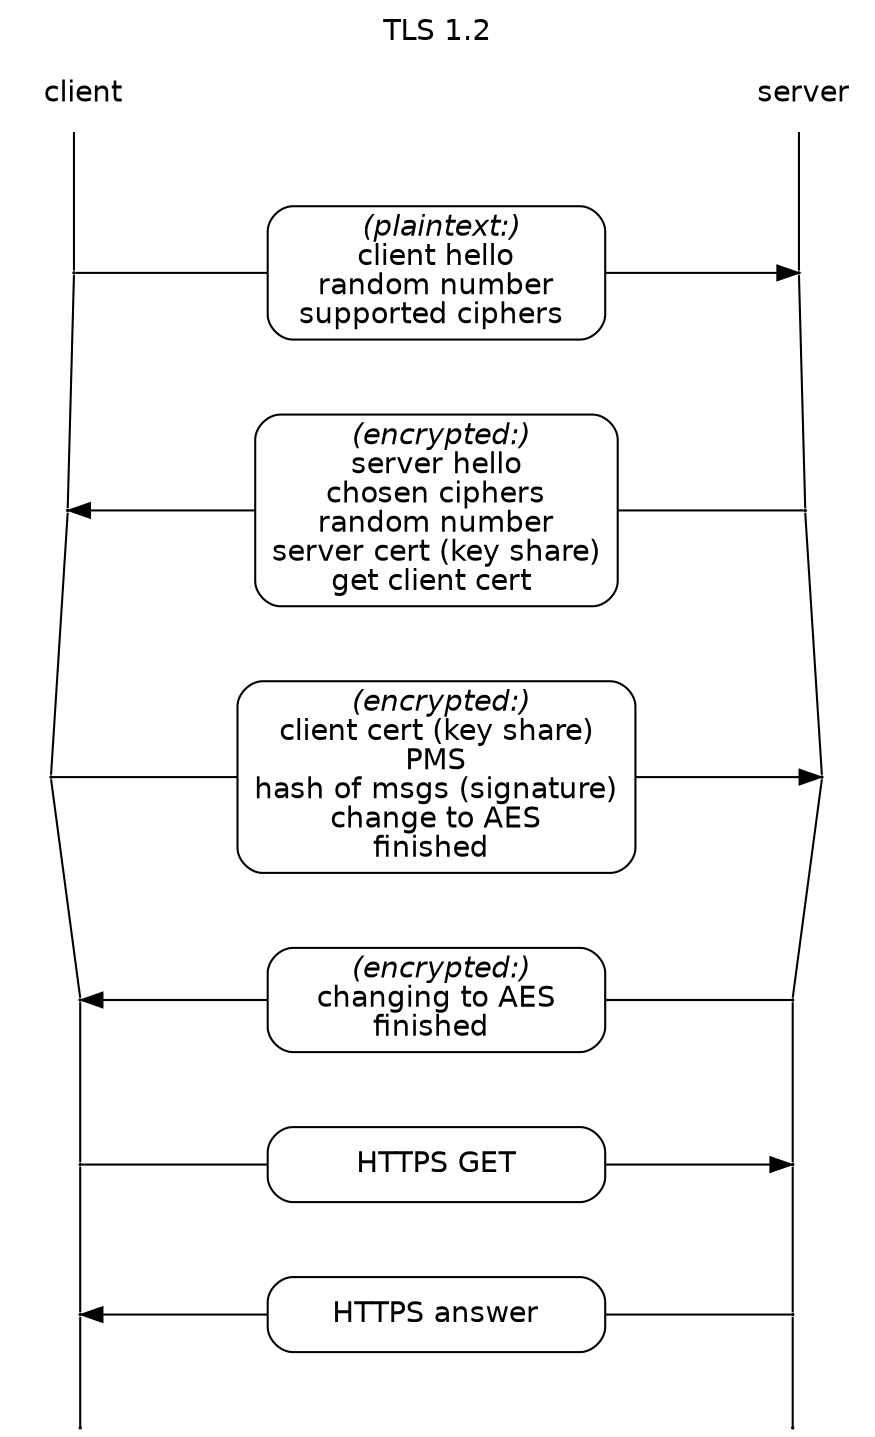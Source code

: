 digraph tls_1_2 {
    labelloc="t";
    label="TLS 1.2";

    graph [fontname="Helvetica"];
    node [fontname="Helvetica"];
    edge [fontname="Helvetica",labelOverlay=true,minlen=5];
    rankdir="TB";

    subgraph other_line {
        node [fontname="Helvetica",shape=point,style=rounded,width=0.01];
        edge [minlen=1];
        rank=TB;
        client [shape=none,image="./terminal.svg",fill=white,label="\ \ client"];
        client -> c1 [arrowhead=none];
        c1 -> c2 [arrowhead=none];
        c2 -> c3 [arrowhead=none];
        c3 -> c4 [arrowhead=none];
        c4 -> c5 [arrowhead=none];
        c5 -> c6 [arrowhead=none];
        c6 -> c7 [arrowhead=none];
        //{rank=same o1 o2 o3 o4 o5 o6 o7 o8 o9 o10 o11 o12 o13 o14 o15 o16 o17 o18 o19 o20}
    }

    subgraph message_line {
        node [fontname="Helvetica",shape=box,style=rounded,width=2.25];
        edge [minlen=1];
        rank=TB;
        m1 [label=< <i>(plaintext:)</i><br/>client hello<br/>random number<br/>supported ciphers >];
        m2 [label=< <i>(encrypted:)</i><br/>server hello<br/>chosen ciphers<br/>random number<br/>server cert (key share)<br/>get client cert >];
        m3 [label=< <i>(encrypted:)</i><br/>client cert (key share)<br/>PMS<br/>hash of msgs (signature)<br/>change to AES<br/>finished >]
        m4 [label=< <i>(encrypted:)</i><br/>changing to AES<br/>finished >]
        m5 [label=< HTTPS GET >]
        m6 [label=< HTTPS answer >]
        m1 -> m2 [arrowhead=none,style=invis];
        m2 -> m3 [arrowhead=none,style=invis];
        m3 -> m4 [arrowhead=none,style=invis];
        m4 -> m5 [arrowhead=none,style=invis];
        m5 -> m6 [arrowhead=none,style=invis];
        //m6 -> m7 [arrowhead=none,style=invis];
    }

    subgraph terminal_line {
        node [fontname="Helvetica",shape=point,style=rounded,width=0.01];
        edge [minlen=1];
        rank=TB;
        server [shape=none,image="./terminal.svg",fill=white,label="\ server"];
        server -> s1 [arrowhead=none];
        s1 -> s2 [arrowhead=none];
        s2 -> s3 [arrowhead=none];
        s3 -> s4 [arrowhead=none];
        s4 -> s5 [arrowhead=none];
        s5 -> s6 [arrowhead=none];
        s6 -> s7 [arrowhead=none];
    }

    c1 -> m1 [arrowhead=none];
    m1 -> s1 [];
    c2 -> m2 [arrowhead=none,arrowtail=normal,dir=both];
    m2 -> s2 [arrowhead=none];
    c3 -> m3 [arrowhead=none];
    m3 -> s3 [];
    c4 -> m4 [arrowhead=none,arrowtail=normal,dir=both];
    m4 -> s4 [arrowhead=none];
    c5 -> m5 [arrowhead=none];
    m5 -> s5 [];
    c6 -> m6 [arrowhead=none,arrowtail=normal,dir=both];
    m6 -> s6 [arrowhead=none];

    {rank=same c1 m1 s1}
    {rank=same c2 m2 s2}
    {rank=same c3 m3 s3}
    {rank=same c4 m4 s4}
    {rank=same c5 m5 s5}
    {rank=same c6 m6 s6}
    {rank=same c7 s7}

}


digraph tls_1_3 {
    labelloc="t";
    label="TLS 1.3";

    graph [fontname="Helvetica"];
    node [fontname="Helvetica"];
    edge [fontname="Helvetica",labelOverlay=true,minlen=5];
    rankdir="TB";

    subgraph other_line {
        node [fontname="Helvetica",shape=point,style=rounded,width=0.01];
        edge [minlen=1];
        rank=TB;
        client [shape=none,image="./terminal.svg",fill=white,label="\ \ client"];
        client -> c1 [arrowhead=none];
        c1 -> c2 [arrowhead=none];
        c2 -> c3 [arrowhead=none];
        c3 -> c4 [arrowhead=none];
        c4 -> c5 [arrowhead=none];
        //{rank=same o1 o2 o3 o4 o5 o6 o7 o8 o9 o10 o11 o12 o13 o14 o15 o16 o17 o18 o19 o20}
    }

    subgraph message_line {
        node [fontname="Helvetica",shape=box,style=rounded,width=2.25];
        edge [minlen=1];
        rank=TB;
        m1 [label=< client hello<br/>supported ciphers<br/>key share >];
        m2 [label=< server hello<br/>chosen cipher<br/>key share<br/>certificate<br/>signature<br/>finished >];
        m3 [label=< finished<br/>HTTPS GET >]
        m4 [label=< HTTPS answer >]
        m1 -> m2 [arrowhead=none,style=invis];
        m2 -> m3 [arrowhead=none,style=invis];
        m3 -> m4 [arrowhead=none,style=invis];
        //m6 -> m7 [arrowhead=none,style=invis];
    }

    subgraph terminal_line {
        node [fontname="Helvetica",shape=point,style=rounded,width=0.01];
        edge [minlen=1];
        rank=TB;
        server [shape=none,image="./terminal.svg",fill=white,label="\ server"];
        server -> s1 [arrowhead=none];
        s1 -> s2 [arrowhead=none];
        s2 -> s3 [arrowhead=none];
        s3 -> s4 [arrowhead=none];
        s4 -> s5 [arrowhead=none];
    }

    c1 -> m1 [arrowhead=none];
    m1 -> s1 [];
    c2 -> m2 [arrowhead=none,arrowtail=normal,dir=both];
    m2 -> s2 [arrowhead=none];
    c3 -> m3 [arrowhead=none];
    m3 -> s3 [];
    c4 -> m4 [arrowhead=none,arrowtail=normal,dir=both];
    m4 -> s4 [arrowhead=none];

    {rank=same c1 m1 s1}
    {rank=same c2 m2 s2}
    {rank=same c3 m3 s3}
    {rank=same c4 m4 s4}
    {rank=same c5 s5}

}
